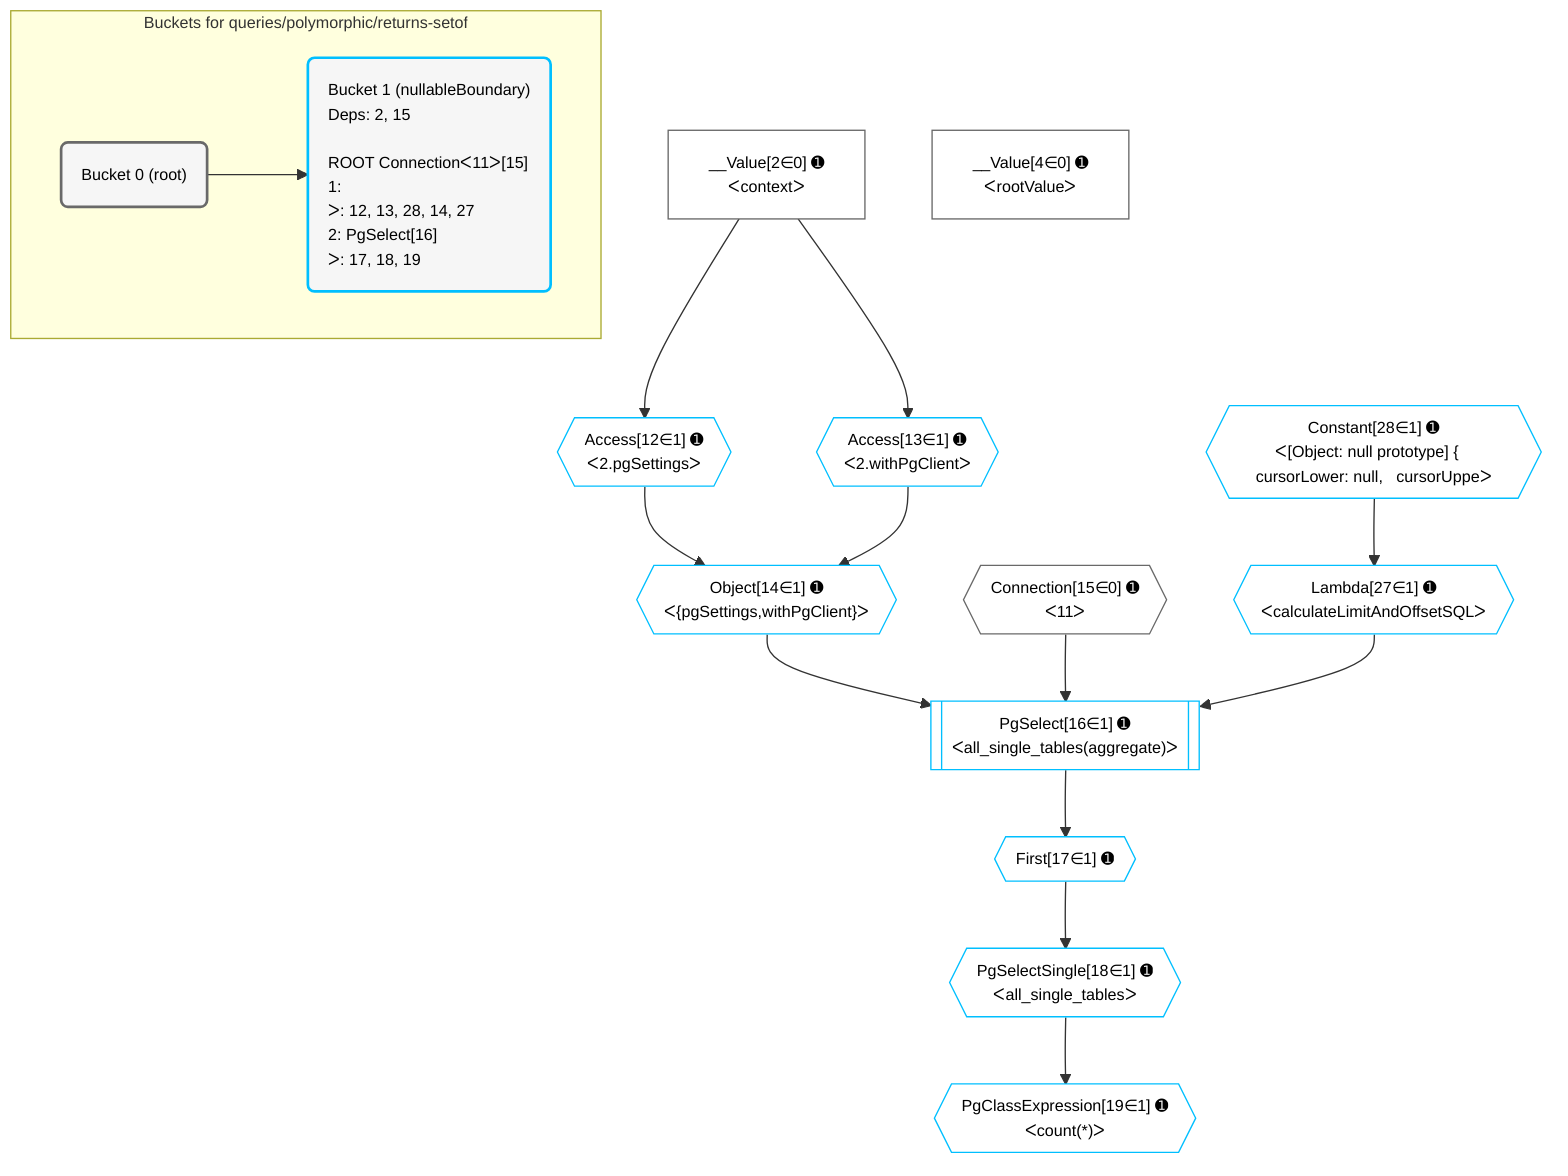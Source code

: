 %%{init: {'themeVariables': { 'fontSize': '12px'}}}%%
graph TD
    classDef path fill:#eee,stroke:#000,color:#000
    classDef plan fill:#fff,stroke-width:1px,color:#000
    classDef itemplan fill:#fff,stroke-width:2px,color:#000
    classDef unbatchedplan fill:#dff,stroke-width:1px,color:#000
    classDef sideeffectplan fill:#fcc,stroke-width:2px,color:#000
    classDef bucket fill:#f6f6f6,color:#000,stroke-width:2px,text-align:left


    %% plan dependencies
    __Value2["__Value[2∈0] ➊<br />ᐸcontextᐳ"]:::plan
    __Value4["__Value[4∈0] ➊<br />ᐸrootValueᐳ"]:::plan
    Connection15{{"Connection[15∈0] ➊<br />ᐸ11ᐳ"}}:::plan
    PgSelect16[["PgSelect[16∈1] ➊<br />ᐸall_single_tables(aggregate)ᐳ"]]:::plan
    Object14{{"Object[14∈1] ➊<br />ᐸ{pgSettings,withPgClient}ᐳ"}}:::plan
    Lambda27{{"Lambda[27∈1] ➊<br />ᐸcalculateLimitAndOffsetSQLᐳ"}}:::plan
    Object14 & Connection15 & Lambda27 --> PgSelect16
    Access12{{"Access[12∈1] ➊<br />ᐸ2.pgSettingsᐳ"}}:::plan
    Access13{{"Access[13∈1] ➊<br />ᐸ2.withPgClientᐳ"}}:::plan
    Access12 & Access13 --> Object14
    __Value2 --> Access12
    __Value2 --> Access13
    First17{{"First[17∈1] ➊"}}:::plan
    PgSelect16 --> First17
    PgSelectSingle18{{"PgSelectSingle[18∈1] ➊<br />ᐸall_single_tablesᐳ"}}:::plan
    First17 --> PgSelectSingle18
    PgClassExpression19{{"PgClassExpression[19∈1] ➊<br />ᐸcount(*)ᐳ"}}:::plan
    PgSelectSingle18 --> PgClassExpression19
    Constant28{{"Constant[28∈1] ➊<br />ᐸ[Object: null prototype] {   cursorLower: null,   cursorUppeᐳ"}}:::plan
    Constant28 --> Lambda27

    %% define steps

    subgraph "Buckets for queries/polymorphic/returns-setof"
    Bucket0("Bucket 0 (root)"):::bucket
    classDef bucket0 stroke:#696969
    class Bucket0,__Value2,__Value4,Connection15 bucket0
    Bucket1("Bucket 1 (nullableBoundary)<br />Deps: 2, 15<br /><br />ROOT Connectionᐸ11ᐳ[15]<br />1: <br />ᐳ: 12, 13, 28, 14, 27<br />2: PgSelect[16]<br />ᐳ: 17, 18, 19"):::bucket
    classDef bucket1 stroke:#00bfff
    class Bucket1,Access12,Access13,Object14,PgSelect16,First17,PgSelectSingle18,PgClassExpression19,Lambda27,Constant28 bucket1
    Bucket0 --> Bucket1
    end